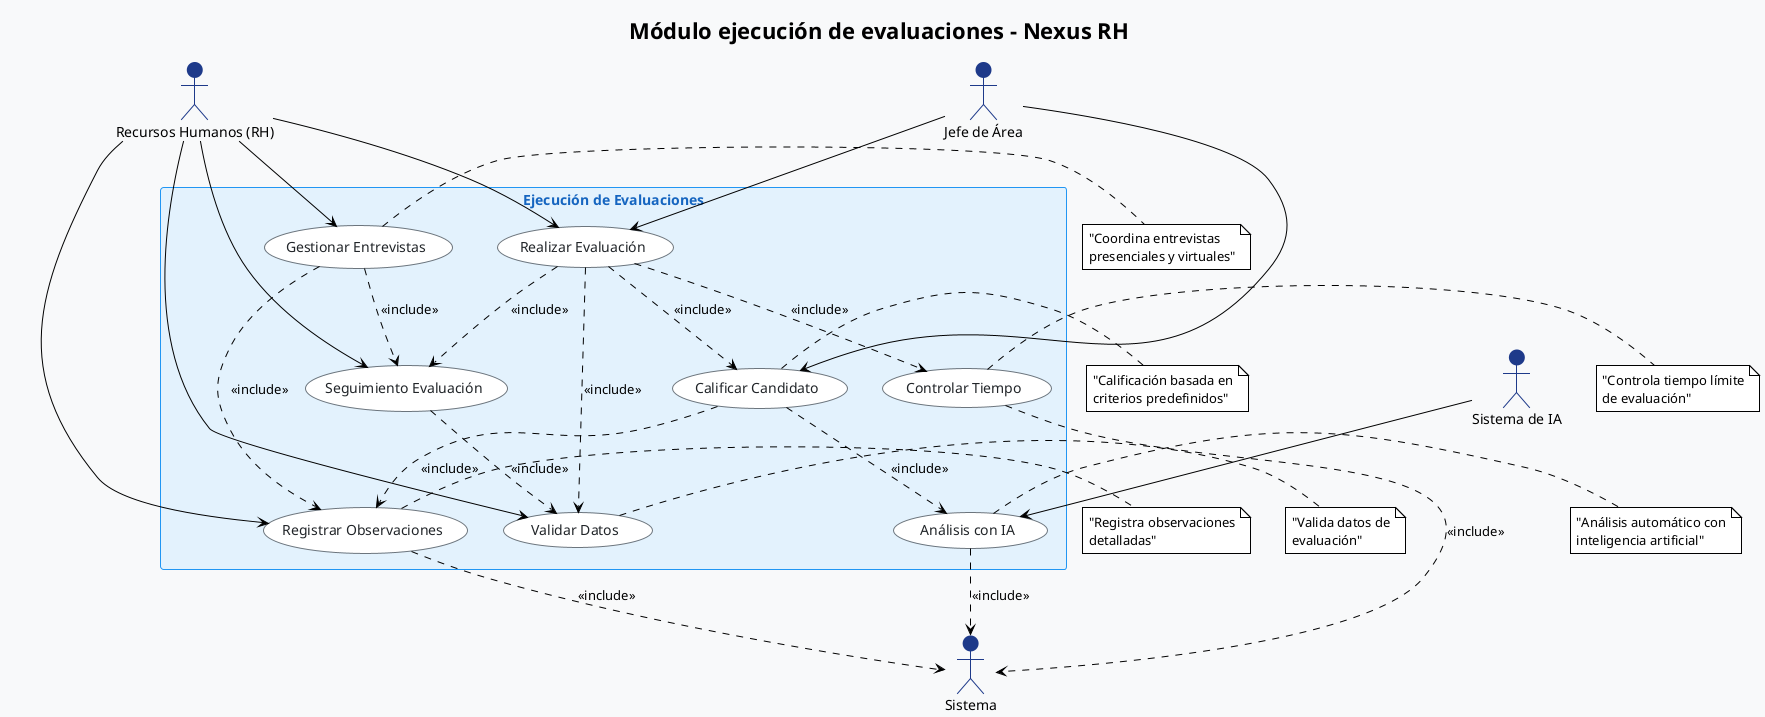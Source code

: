 @startuml "Nexus RH - Submódulo ejecución de evaluaciones"
!theme plain
skinparam backgroundColor #F8F9FA
skinparam actor {
    BackgroundColor #1e3a8a
    BorderColor #1e3a8a
    FontColor #000000
}
skinparam usecase {
    BackgroundColor #FFFFFF
    BorderColor #6c757d
    FontColor #212529
}
skinparam rectangle {
    BackgroundColor #E3F2FD
    BorderColor #2196F3
    FontColor #1565C0
}

title "Módulo ejecución de evaluaciones - Nexus RH"

actor RH as "Recursos Humanos (RH)"
actor JefeArea as "Jefe de Área"
actor SistemaIA as "Sistema de IA"
actor Sistema

rectangle "Ejecución de Evaluaciones" {
    usecase "Realizar Evaluación" as UC1
    usecase "Calificar Candidato" as UC2
    usecase "Gestionar Entrevistas" as UC3
    usecase "Seguimiento Evaluación" as UC4
    usecase "Análisis con IA" as UC5
    usecase "Registrar Observaciones" as UC6
    usecase "Validar Datos" as UC7
    usecase "Controlar Tiempo" as UC8
}

' Relaciones de RH
RH --> UC1
RH --> UC3
RH --> UC4
RH --> UC6
RH --> UC7

' Relaciones del Jefe de Área
JefeArea --> UC1
JefeArea --> UC2

' Relaciones del Sistema de IA
SistemaIA --> UC5

' Relaciones internas
UC1 ..> UC2 : <<include>>
UC1 ..> UC4 : <<include>>
UC1 ..> UC7 : <<include>>
UC1 ..> UC8 : <<include>>

UC2 ..> UC5 : <<include>>
UC2 ..> UC6 : <<include>>

UC3 ..> UC4 : <<include>>
UC3 ..> UC6 : <<include>>

UC4 ..> UC7 : <<include>>

UC5 ..> Sistema : <<include>>

UC6 ..> Sistema : <<include>>

UC8 ..> Sistema : <<include>>

' Notas explicativas
note right of UC2 : "Calificación basada en\ncriterios predefinidos"
note right of UC3 : "Coordina entrevistas\npresenciales y virtuales"
note right of UC5 : "Análisis automático con\ninteligencia artificial"
note right of UC6 : "Registra observaciones\ndetalladas"
note right of UC7 : "Valida datos de\nevaluación"
note right of UC8 : "Controla tiempo límite\nde evaluación"

@enduml 